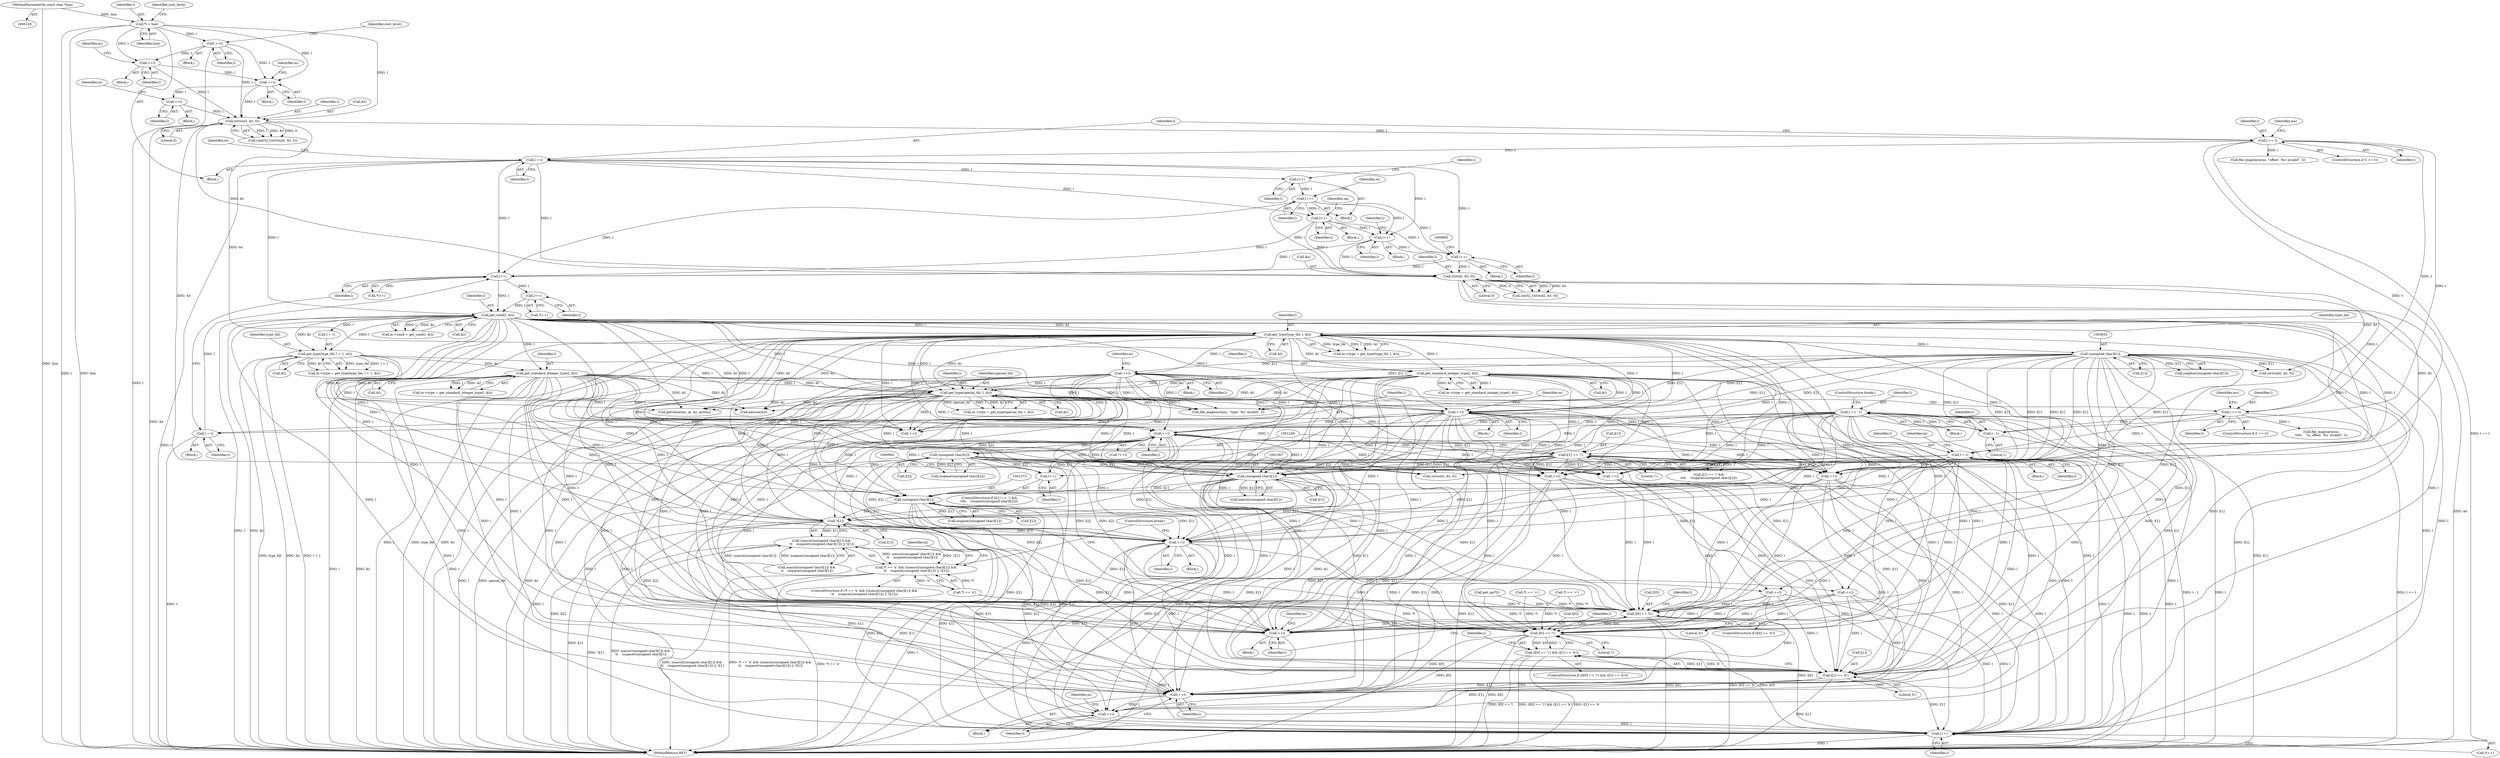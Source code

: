 digraph "0_file_4a284c89d6ef11aca34da65da7d673050a5ea320@array" {
"1001377" [label="(Call,!l[1])"];
"1000856" [label="(Call,get_type(special_tbl, l, &l))"];
"1000832" [label="(Call,(unsigned char)l[1])"];
"1000798" [label="(Call,get_type(type_tbl, l, &l))"];
"1000731" [label="(Call,get_cond(l, &l))"];
"1000485" [label="(Call,l = t)"];
"1000472" [label="(Call,l == t)"];
"1000466" [label="(Call,strtoul(l, &t, 0))"];
"1000400" [label="(Call,++l)"];
"1000159" [label="(Call,++l)"];
"1000143" [label="(Call,*l = line)"];
"1000132" [label="(MethodParameterIn,const char *line)"];
"1000387" [label="(Call,++l)"];
"1000430" [label="(Call,++l)"];
"1000714" [label="(Call,l++)"];
"1000703" [label="(Call,l++)"];
"1000696" [label="(Call,l = t)"];
"1000683" [label="(Call,l == t)"];
"1000677" [label="(Call,strtol(l, &t, 0))"];
"1000609" [label="(Call,l++)"];
"1000511" [label="(Call,l++)"];
"1000627" [label="(Call,l++)"];
"1000657" [label="(Call,l++)"];
"1000644" [label="(Call,l++)"];
"1000843" [label="(Call,++l)"];
"1000819" [label="(Call,get_standard_integer_type(l, &l))"];
"1000777" [label="(Call,get_standard_integer_type(l, &l))"];
"1000759" [label="(Call,get_type(type_tbl, l + 1, &l))"];
"1001047" [label="(Call,l = t - 1)"];
"1001049" [label="(Call,t - 1)"];
"1000966" [label="(Call,l = t)"];
"1000996" [label="(Call,++l)"];
"1001248" [label="(Call,(unsigned char)l[2])"];
"1001241" [label="(Call,l[1] == '/')"];
"1000913" [label="(Call,++l)"];
"1001253" [label="(Call,l++)"];
"1001366" [label="(Call,(unsigned char)l[1])"];
"1001372" [label="(Call,(unsigned char)l[1])"];
"1001363" [label="(Call,(isascii((unsigned char)l[1]) && \n\t\t    isspace((unsigned char)l[1])) || !l[1])"];
"1001358" [label="(Call,*l == 'x' && ((isascii((unsigned char)l[1]) && \n\t\t    isspace((unsigned char)l[1])) || !l[1]))"];
"1001388" [label="(Call,++l)"];
"1001409" [label="(Call,l[0] == '\b')"];
"1001415" [label="(Call,++l)"];
"1001459" [label="(Call,l++)"];
"1001425" [label="(Call,l[0] == '\\')"];
"1001424" [label="(Call,(l[0] == '\\') && (l[1] == 'b'))"];
"1001436" [label="(Call,++l)"];
"1001438" [label="(Call,++l)"];
"1001430" [label="(Call,l[1] == 'b')"];
"1000799" [label="(Identifier,type_tbl)"];
"1000704" [label="(Identifier,l)"];
"1000487" [label="(Identifier,t)"];
"1000773" [label="(Call,m->type = get_standard_integer_type(l, &l))"];
"1000913" [label="(Call,++l)"];
"1000481" [label="(Call,file_magwarn(ms, \"offset `%s' invalid\", l))"];
"1000858" [label="(Identifier,l)"];
"1001294" [label="(Call,++l)"];
"1001033" [label="(Call,strtoul(l, &t, 0))"];
"1001460" [label="(Identifier,l)"];
"1000856" [label="(Call,get_type(special_tbl, l, &l))"];
"1000670" [label="(Block,)"];
"1001378" [label="(Call,l[1])"];
"1000466" [label="(Call,strtoul(l, &t, 0))"];
"1000160" [label="(Identifier,l)"];
"1000609" [label="(Call,l++)"];
"1001423" [label="(ControlStructure,if ((l[0] == '\\') && (l[1] == 'b')))"];
"1000891" [label="(Block,)"];
"1001434" [label="(Literal,'b')"];
"1000837" [label="(Block,)"];
"1000132" [label="(MethodParameterIn,const char *line)"];
"1000431" [label="(Identifier,l)"];
"1001241" [label="(Call,l[1] == '/')"];
"1000678" [label="(Identifier,l)"];
"1000404" [label="(Identifier,m)"];
"1000645" [label="(Identifier,l)"];
"1001248" [label="(Call,(unsigned char)l[2])"];
"1001435" [label="(Block,)"];
"1000627" [label="(Call,l++)"];
"1000755" [label="(Call,m->type = get_type(type_tbl, l + 1, &l))"];
"1000485" [label="(Call,l = t)"];
"1000677" [label="(Call,strtol(l, &t, 0))"];
"1000777" [label="(Call,get_standard_integer_type(l, &l))"];
"1001426" [label="(Call,l[0])"];
"1001049" [label="(Call,t - 1)"];
"1000697" [label="(Identifier,l)"];
"1000820" [label="(Identifier,l)"];
"1000936" [label="(Call,get_op(*l))"];
"1000948" [label="(Block,)"];
"1000657" [label="(Call,l++)"];
"1000843" [label="(Call,++l)"];
"1000966" [label="(Call,l = t)"];
"1001415" [label="(Call,++l)"];
"1000761" [label="(Call,l + 1)"];
"1001439" [label="(Identifier,l)"];
"1000151" [label="(Identifier,cont_level)"];
"1000732" [label="(Identifier,l)"];
"1000388" [label="(Identifier,l)"];
"1001253" [label="(Call,l++)"];
"1000491" [label="(Identifier,m)"];
"1000675" [label="(Call,(int32_t)strtol(l, &t, 0))"];
"1000801" [label="(Call,&l)"];
"1001534" [label="(MethodReturn,RET)"];
"1000658" [label="(Identifier,l)"];
"1000731" [label="(Call,get_cond(l, &l))"];
"1001247" [label="(Call,isspace((unsigned char)l[2]))"];
"1000760" [label="(Identifier,type_tbl)"];
"1000713" [label="(Call,*l++)"];
"1001384" [label="(Identifier,m)"];
"1001389" [label="(Identifier,l)"];
"1001363" [label="(Call,(isascii((unsigned char)l[1]) && \n\t\t    isspace((unsigned char)l[1])) || !l[1])"];
"1001410" [label="(Call,l[0])"];
"1000794" [label="(Call,m->type = get_type(type_tbl, l, &l))"];
"1001381" [label="(Block,)"];
"1000696" [label="(Call,l = t)"];
"1001458" [label="(Call,*l++)"];
"1000387" [label="(Call,++l)"];
"1000681" [label="(Literal,0)"];
"1001424" [label="(Call,(l[0] == '\\') && (l[1] == 'b'))"];
"1001459" [label="(Call,l++)"];
"1000467" [label="(Identifier,l)"];
"1000515" [label="(Identifier,l)"];
"1000401" [label="(Identifier,l)"];
"1001432" [label="(Identifier,l)"];
"1000689" [label="(Identifier,ms)"];
"1001409" [label="(Call,l[0] == '\b')"];
"1000471" [label="(ControlStructure,if (l == t))"];
"1000961" [label="(Call,strtoull(l, &t, 0))"];
"1000778" [label="(Identifier,l)"];
"1000486" [label="(Identifier,l)"];
"1000995" [label="(Call,*++l)"];
"1000703" [label="(Call,l++)"];
"1001368" [label="(Call,l[1])"];
"1001050" [label="(Identifier,t)"];
"1001447" [label="(Identifier,i)"];
"1000472" [label="(Call,l == t)"];
"1000715" [label="(Identifier,l)"];
"1000727" [label="(Call,m->cond = get_cond(l, &l))"];
"1001333" [label="(Call,*l == '=')"];
"1001254" [label="(Identifier,l)"];
"1000714" [label="(Call,l++)"];
"1000649" [label="(Identifier,l)"];
"1001358" [label="(Call,*l == 'x' && ((isascii((unsigned char)l[1]) && \n\t\t    isspace((unsigned char)l[1])) || !l[1]))"];
"1001366" [label="(Call,(unsigned char)l[1])"];
"1000682" [label="(ControlStructure,if (l == t))"];
"1000464" [label="(Call,(uint32_t)strtoul(l, &t, 0))"];
"1001240" [label="(Call,l[1] == '/' &&\n\t\t\t\t    !isspace((unsigned char)l[2]))"];
"1001318" [label="(Call,++l)"];
"1000834" [label="(Call,l[1])"];
"1000684" [label="(Identifier,l)"];
"1001442" [label="(Identifier,m)"];
"1000158" [label="(Block,)"];
"1000698" [label="(Identifier,t)"];
"1000473" [label="(Identifier,l)"];
"1001430" [label="(Call,l[1] == 'b')"];
"1000512" [label="(Identifier,l)"];
"1001371" [label="(Call,isspace((unsigned char)l[1]))"];
"1001427" [label="(Identifier,l)"];
"1000468" [label="(Call,&t)"];
"1001438" [label="(Call,++l)"];
"1001052" [label="(ControlStructure,break;)"];
"1000683" [label="(Call,l == t)"];
"1000968" [label="(Identifier,t)"];
"1001413" [label="(Literal,'\b')"];
"1000702" [label="(Call,*l++)"];
"1001051" [label="(Literal,1)"];
"1000815" [label="(Call,m->type = get_standard_integer_type(l, &l))"];
"1000967" [label="(Identifier,l)"];
"1000692" [label="(Call,file_magwarn(ms,\n\t\t\t\t\t    \"in_offset `%s' invalid\", l))"];
"1000159" [label="(Call,++l)"];
"1000162" [label="(Identifier,cont_level)"];
"1001242" [label="(Call,l[1])"];
"1001338" [label="(Call,++l)"];
"1000759" [label="(Call,get_type(type_tbl, l + 1, &l))"];
"1001431" [label="(Call,l[1])"];
"1001398" [label="(Call,getvalue(ms, m, &l, action))"];
"1000434" [label="(Identifier,m)"];
"1001048" [label="(Identifier,l)"];
"1001245" [label="(Literal,'/')"];
"1000852" [label="(Call,m->type = get_type(special_tbl, l, &l))"];
"1000144" [label="(Identifier,l)"];
"1000832" [label="(Call,(unsigned char)l[1])"];
"1000638" [label="(Block,)"];
"1000470" [label="(Literal,0)"];
"1001390" [label="(ControlStructure,break;)"];
"1000474" [label="(Identifier,t)"];
"1000430" [label="(Call,++l)"];
"1001357" [label="(ControlStructure,if (*l == 'x' && ((isascii((unsigned char)l[1]) && \n\t\t    isspace((unsigned char)l[1])) || !l[1])))"];
"1000628" [label="(Identifier,l)"];
"1001330" [label="(Call,++l)"];
"1001414" [label="(Block,)"];
"1001437" [label="(Identifier,l)"];
"1000977" [label="(Call,eatsize(&l))"];
"1001388" [label="(Call,++l)"];
"1000610" [label="(Identifier,l)"];
"1000848" [label="(Identifier,m)"];
"1000733" [label="(Call,&l)"];
"1000644" [label="(Call,l++)"];
"1001365" [label="(Call,isascii((unsigned char)l[1]))"];
"1001047" [label="(Call,l = t - 1)"];
"1000651" [label="(Block,)"];
"1000914" [label="(Identifier,l)"];
"1000145" [label="(Identifier,line)"];
"1000821" [label="(Call,&l)"];
"1001297" [label="(Call,*l == '=')"];
"1000859" [label="(Call,&l)"];
"1001377" [label="(Call,!l[1])"];
"1000386" [label="(Block,)"];
"1000685" [label="(Identifier,t)"];
"1000764" [label="(Call,&l)"];
"1000478" [label="(Identifier,ms)"];
"1000510" [label="(Block,)"];
"1000874" [label="(Call,file_magwarn(ms, \"type `%s' invalid\", l))"];
"1000400" [label="(Call,++l)"];
"1000613" [label="(Identifier,m)"];
"1000800" [label="(Identifier,l)"];
"1001429" [label="(Literal,'\\')"];
"1000511" [label="(Call,l++)"];
"1000143" [label="(Call,*l = line)"];
"1001425" [label="(Call,l[0] == '\\')"];
"1001239" [label="(ControlStructure,if (l[1] == '/' &&\n\t\t\t\t    !isspace((unsigned char)l[2])))"];
"1000798" [label="(Call,get_type(type_tbl, l, &l))"];
"1000399" [label="(Block,)"];
"1000917" [label="(Identifier,m)"];
"1001419" [label="(Identifier,m)"];
"1000819" [label="(Call,get_standard_integer_type(l, &l))"];
"1001348" [label="(Call,++l)"];
"1000831" [label="(Call,isalpha((unsigned char)l[1]))"];
"1000971" [label="(Identifier,m)"];
"1001364" [label="(Call,isascii((unsigned char)l[1]) && \n\t\t    isspace((unsigned char)l[1]))"];
"1000996" [label="(Call,++l)"];
"1001359" [label="(Call,*l == 'x')"];
"1000779" [label="(Call,&l)"];
"1000135" [label="(Block,)"];
"1000429" [label="(Block,)"];
"1000844" [label="(Identifier,l)"];
"1000632" [label="(Identifier,op)"];
"1000391" [label="(Identifier,m)"];
"1000621" [label="(Block,)"];
"1000997" [label="(Identifier,l)"];
"1001002" [label="(Block,)"];
"1001374" [label="(Call,l[1])"];
"1001372" [label="(Call,(unsigned char)l[1])"];
"1000950" [label="(Call,++l)"];
"1001436" [label="(Call,++l)"];
"1001408" [label="(ControlStructure,if (l[0] == '\b'))"];
"1000857" [label="(Identifier,special_tbl)"];
"1001416" [label="(Identifier,l)"];
"1000679" [label="(Call,&t)"];
"1001250" [label="(Call,l[2])"];
"1001377" -> "1001363"  [label="AST: "];
"1001377" -> "1001378"  [label="CFG: "];
"1001378" -> "1001377"  [label="AST: "];
"1001363" -> "1001377"  [label="CFG: "];
"1001377" -> "1001534"  [label="DDG: l[1]"];
"1001377" -> "1001363"  [label="DDG: l[1]"];
"1000856" -> "1001377"  [label="DDG: l"];
"1000843" -> "1001377"  [label="DDG: l"];
"1001047" -> "1001377"  [label="DDG: l"];
"1000819" -> "1001377"  [label="DDG: l"];
"1000966" -> "1001377"  [label="DDG: l"];
"1000996" -> "1001377"  [label="DDG: l"];
"1000798" -> "1001377"  [label="DDG: l"];
"1000913" -> "1001377"  [label="DDG: l"];
"1001366" -> "1001377"  [label="DDG: l[1]"];
"1001372" -> "1001377"  [label="DDG: l[1]"];
"1000777" -> "1001377"  [label="DDG: l"];
"1000731" -> "1001377"  [label="DDG: l"];
"1001377" -> "1001388"  [label="DDG: l[1]"];
"1001377" -> "1001415"  [label="DDG: l[1]"];
"1001377" -> "1001430"  [label="DDG: l[1]"];
"1001377" -> "1001436"  [label="DDG: l[1]"];
"1001377" -> "1001438"  [label="DDG: l[1]"];
"1001377" -> "1001459"  [label="DDG: l[1]"];
"1000856" -> "1000852"  [label="AST: "];
"1000856" -> "1000859"  [label="CFG: "];
"1000857" -> "1000856"  [label="AST: "];
"1000858" -> "1000856"  [label="AST: "];
"1000859" -> "1000856"  [label="AST: "];
"1000852" -> "1000856"  [label="CFG: "];
"1000856" -> "1001534"  [label="DDG: l"];
"1000856" -> "1001534"  [label="DDG: special_tbl"];
"1000856" -> "1001534"  [label="DDG: &l"];
"1000856" -> "1000852"  [label="DDG: special_tbl"];
"1000856" -> "1000852"  [label="DDG: l"];
"1000856" -> "1000852"  [label="DDG: &l"];
"1000832" -> "1000856"  [label="DDG: l[1]"];
"1000843" -> "1000856"  [label="DDG: l"];
"1000819" -> "1000856"  [label="DDG: l"];
"1000819" -> "1000856"  [label="DDG: &l"];
"1000798" -> "1000856"  [label="DDG: l"];
"1000798" -> "1000856"  [label="DDG: &l"];
"1000777" -> "1000856"  [label="DDG: l"];
"1000777" -> "1000856"  [label="DDG: &l"];
"1000731" -> "1000856"  [label="DDG: l"];
"1000759" -> "1000856"  [label="DDG: &l"];
"1000856" -> "1000874"  [label="DDG: l"];
"1000856" -> "1000913"  [label="DDG: l"];
"1000856" -> "1000950"  [label="DDG: l"];
"1000856" -> "1000977"  [label="DDG: &l"];
"1000856" -> "1000996"  [label="DDG: l"];
"1000856" -> "1001294"  [label="DDG: l"];
"1000856" -> "1001330"  [label="DDG: l"];
"1000856" -> "1001348"  [label="DDG: l"];
"1000856" -> "1001366"  [label="DDG: l"];
"1000856" -> "1001372"  [label="DDG: l"];
"1000856" -> "1001388"  [label="DDG: l"];
"1000856" -> "1001398"  [label="DDG: &l"];
"1000856" -> "1001409"  [label="DDG: l"];
"1000856" -> "1001415"  [label="DDG: l"];
"1000856" -> "1001425"  [label="DDG: l"];
"1000856" -> "1001430"  [label="DDG: l"];
"1000856" -> "1001436"  [label="DDG: l"];
"1000856" -> "1001459"  [label="DDG: l"];
"1000832" -> "1000831"  [label="AST: "];
"1000832" -> "1000834"  [label="CFG: "];
"1000833" -> "1000832"  [label="AST: "];
"1000834" -> "1000832"  [label="AST: "];
"1000831" -> "1000832"  [label="CFG: "];
"1000832" -> "1001534"  [label="DDG: l[1]"];
"1000832" -> "1000831"  [label="DDG: l[1]"];
"1000798" -> "1000832"  [label="DDG: l"];
"1000832" -> "1000843"  [label="DDG: l[1]"];
"1000832" -> "1000874"  [label="DDG: l[1]"];
"1000832" -> "1000913"  [label="DDG: l[1]"];
"1000832" -> "1000950"  [label="DDG: l[1]"];
"1000832" -> "1000961"  [label="DDG: l[1]"];
"1000832" -> "1000996"  [label="DDG: l[1]"];
"1000832" -> "1001033"  [label="DDG: l[1]"];
"1000832" -> "1001241"  [label="DDG: l[1]"];
"1000832" -> "1001294"  [label="DDG: l[1]"];
"1000832" -> "1001318"  [label="DDG: l[1]"];
"1000832" -> "1001330"  [label="DDG: l[1]"];
"1000832" -> "1001338"  [label="DDG: l[1]"];
"1000832" -> "1001348"  [label="DDG: l[1]"];
"1000832" -> "1001366"  [label="DDG: l[1]"];
"1000832" -> "1001388"  [label="DDG: l[1]"];
"1000832" -> "1001415"  [label="DDG: l[1]"];
"1000832" -> "1001430"  [label="DDG: l[1]"];
"1000832" -> "1001436"  [label="DDG: l[1]"];
"1000832" -> "1001438"  [label="DDG: l[1]"];
"1000832" -> "1001459"  [label="DDG: l[1]"];
"1000798" -> "1000794"  [label="AST: "];
"1000798" -> "1000801"  [label="CFG: "];
"1000799" -> "1000798"  [label="AST: "];
"1000800" -> "1000798"  [label="AST: "];
"1000801" -> "1000798"  [label="AST: "];
"1000794" -> "1000798"  [label="CFG: "];
"1000798" -> "1001534"  [label="DDG: l"];
"1000798" -> "1001534"  [label="DDG: type_tbl"];
"1000798" -> "1001534"  [label="DDG: &l"];
"1000798" -> "1000794"  [label="DDG: type_tbl"];
"1000798" -> "1000794"  [label="DDG: l"];
"1000798" -> "1000794"  [label="DDG: &l"];
"1000731" -> "1000798"  [label="DDG: l"];
"1000731" -> "1000798"  [label="DDG: &l"];
"1000798" -> "1000819"  [label="DDG: l"];
"1000798" -> "1000819"  [label="DDG: &l"];
"1000798" -> "1000843"  [label="DDG: l"];
"1000798" -> "1000874"  [label="DDG: l"];
"1000798" -> "1000913"  [label="DDG: l"];
"1000798" -> "1000950"  [label="DDG: l"];
"1000798" -> "1000977"  [label="DDG: &l"];
"1000798" -> "1000996"  [label="DDG: l"];
"1000798" -> "1001294"  [label="DDG: l"];
"1000798" -> "1001330"  [label="DDG: l"];
"1000798" -> "1001348"  [label="DDG: l"];
"1000798" -> "1001366"  [label="DDG: l"];
"1000798" -> "1001372"  [label="DDG: l"];
"1000798" -> "1001388"  [label="DDG: l"];
"1000798" -> "1001398"  [label="DDG: &l"];
"1000798" -> "1001409"  [label="DDG: l"];
"1000798" -> "1001415"  [label="DDG: l"];
"1000798" -> "1001425"  [label="DDG: l"];
"1000798" -> "1001430"  [label="DDG: l"];
"1000798" -> "1001436"  [label="DDG: l"];
"1000798" -> "1001459"  [label="DDG: l"];
"1000731" -> "1000727"  [label="AST: "];
"1000731" -> "1000733"  [label="CFG: "];
"1000732" -> "1000731"  [label="AST: "];
"1000733" -> "1000731"  [label="AST: "];
"1000727" -> "1000731"  [label="CFG: "];
"1000731" -> "1001534"  [label="DDG: l"];
"1000731" -> "1001534"  [label="DDG: &l"];
"1000731" -> "1000727"  [label="DDG: l"];
"1000731" -> "1000727"  [label="DDG: &l"];
"1000485" -> "1000731"  [label="DDG: l"];
"1000714" -> "1000731"  [label="DDG: l"];
"1000703" -> "1000731"  [label="DDG: l"];
"1000731" -> "1000759"  [label="DDG: l"];
"1000731" -> "1000759"  [label="DDG: &l"];
"1000731" -> "1000761"  [label="DDG: l"];
"1000731" -> "1000777"  [label="DDG: l"];
"1000731" -> "1000874"  [label="DDG: l"];
"1000731" -> "1000913"  [label="DDG: l"];
"1000731" -> "1000950"  [label="DDG: l"];
"1000731" -> "1000996"  [label="DDG: l"];
"1000731" -> "1001294"  [label="DDG: l"];
"1000731" -> "1001330"  [label="DDG: l"];
"1000731" -> "1001348"  [label="DDG: l"];
"1000731" -> "1001366"  [label="DDG: l"];
"1000731" -> "1001372"  [label="DDG: l"];
"1000731" -> "1001388"  [label="DDG: l"];
"1000731" -> "1001409"  [label="DDG: l"];
"1000731" -> "1001415"  [label="DDG: l"];
"1000731" -> "1001425"  [label="DDG: l"];
"1000731" -> "1001430"  [label="DDG: l"];
"1000731" -> "1001436"  [label="DDG: l"];
"1000731" -> "1001459"  [label="DDG: l"];
"1000485" -> "1000135"  [label="AST: "];
"1000485" -> "1000487"  [label="CFG: "];
"1000486" -> "1000485"  [label="AST: "];
"1000487" -> "1000485"  [label="AST: "];
"1000491" -> "1000485"  [label="CFG: "];
"1000485" -> "1001534"  [label="DDG: t"];
"1000472" -> "1000485"  [label="DDG: t"];
"1000485" -> "1000511"  [label="DDG: l"];
"1000485" -> "1000627"  [label="DDG: l"];
"1000485" -> "1000644"  [label="DDG: l"];
"1000485" -> "1000657"  [label="DDG: l"];
"1000485" -> "1000677"  [label="DDG: l"];
"1000485" -> "1000703"  [label="DDG: l"];
"1000472" -> "1000471"  [label="AST: "];
"1000472" -> "1000474"  [label="CFG: "];
"1000473" -> "1000472"  [label="AST: "];
"1000474" -> "1000472"  [label="AST: "];
"1000478" -> "1000472"  [label="CFG: "];
"1000486" -> "1000472"  [label="CFG: "];
"1000472" -> "1001534"  [label="DDG: l == t"];
"1000466" -> "1000472"  [label="DDG: l"];
"1000472" -> "1000481"  [label="DDG: l"];
"1000472" -> "1000683"  [label="DDG: t"];
"1000472" -> "1000966"  [label="DDG: t"];
"1000472" -> "1001049"  [label="DDG: t"];
"1000466" -> "1000464"  [label="AST: "];
"1000466" -> "1000470"  [label="CFG: "];
"1000467" -> "1000466"  [label="AST: "];
"1000468" -> "1000466"  [label="AST: "];
"1000470" -> "1000466"  [label="AST: "];
"1000464" -> "1000466"  [label="CFG: "];
"1000466" -> "1001534"  [label="DDG: &t"];
"1000466" -> "1000464"  [label="DDG: l"];
"1000466" -> "1000464"  [label="DDG: &t"];
"1000466" -> "1000464"  [label="DDG: 0"];
"1000400" -> "1000466"  [label="DDG: l"];
"1000159" -> "1000466"  [label="DDG: l"];
"1000143" -> "1000466"  [label="DDG: l"];
"1000387" -> "1000466"  [label="DDG: l"];
"1000430" -> "1000466"  [label="DDG: l"];
"1000466" -> "1000677"  [label="DDG: &t"];
"1000466" -> "1000961"  [label="DDG: &t"];
"1000466" -> "1001033"  [label="DDG: &t"];
"1000400" -> "1000399"  [label="AST: "];
"1000400" -> "1000401"  [label="CFG: "];
"1000401" -> "1000400"  [label="AST: "];
"1000404" -> "1000400"  [label="CFG: "];
"1000159" -> "1000400"  [label="DDG: l"];
"1000143" -> "1000400"  [label="DDG: l"];
"1000387" -> "1000400"  [label="DDG: l"];
"1000400" -> "1000430"  [label="DDG: l"];
"1000159" -> "1000158"  [label="AST: "];
"1000159" -> "1000160"  [label="CFG: "];
"1000160" -> "1000159"  [label="AST: "];
"1000162" -> "1000159"  [label="CFG: "];
"1000159" -> "1001534"  [label="DDG: l"];
"1000143" -> "1000159"  [label="DDG: l"];
"1000159" -> "1000387"  [label="DDG: l"];
"1000143" -> "1000135"  [label="AST: "];
"1000143" -> "1000145"  [label="CFG: "];
"1000144" -> "1000143"  [label="AST: "];
"1000145" -> "1000143"  [label="AST: "];
"1000151" -> "1000143"  [label="CFG: "];
"1000143" -> "1001534"  [label="DDG: l"];
"1000143" -> "1001534"  [label="DDG: line"];
"1000132" -> "1000143"  [label="DDG: line"];
"1000143" -> "1000387"  [label="DDG: l"];
"1000132" -> "1000129"  [label="AST: "];
"1000132" -> "1001534"  [label="DDG: line"];
"1000387" -> "1000386"  [label="AST: "];
"1000387" -> "1000388"  [label="CFG: "];
"1000388" -> "1000387"  [label="AST: "];
"1000391" -> "1000387"  [label="CFG: "];
"1000430" -> "1000429"  [label="AST: "];
"1000430" -> "1000431"  [label="CFG: "];
"1000431" -> "1000430"  [label="AST: "];
"1000434" -> "1000430"  [label="CFG: "];
"1000714" -> "1000713"  [label="AST: "];
"1000714" -> "1000715"  [label="CFG: "];
"1000715" -> "1000714"  [label="AST: "];
"1000713" -> "1000714"  [label="CFG: "];
"1000703" -> "1000714"  [label="DDG: l"];
"1000703" -> "1000702"  [label="AST: "];
"1000703" -> "1000704"  [label="CFG: "];
"1000704" -> "1000703"  [label="AST: "];
"1000702" -> "1000703"  [label="CFG: "];
"1000696" -> "1000703"  [label="DDG: l"];
"1000609" -> "1000703"  [label="DDG: l"];
"1000627" -> "1000703"  [label="DDG: l"];
"1000657" -> "1000703"  [label="DDG: l"];
"1000644" -> "1000703"  [label="DDG: l"];
"1000696" -> "1000670"  [label="AST: "];
"1000696" -> "1000698"  [label="CFG: "];
"1000697" -> "1000696"  [label="AST: "];
"1000698" -> "1000696"  [label="AST: "];
"1000704" -> "1000696"  [label="CFG: "];
"1000696" -> "1001534"  [label="DDG: t"];
"1000683" -> "1000696"  [label="DDG: t"];
"1000683" -> "1000682"  [label="AST: "];
"1000683" -> "1000685"  [label="CFG: "];
"1000684" -> "1000683"  [label="AST: "];
"1000685" -> "1000683"  [label="AST: "];
"1000689" -> "1000683"  [label="CFG: "];
"1000697" -> "1000683"  [label="CFG: "];
"1000683" -> "1001534"  [label="DDG: l == t"];
"1000677" -> "1000683"  [label="DDG: l"];
"1000683" -> "1000692"  [label="DDG: l"];
"1000683" -> "1000966"  [label="DDG: t"];
"1000683" -> "1001049"  [label="DDG: t"];
"1000677" -> "1000675"  [label="AST: "];
"1000677" -> "1000681"  [label="CFG: "];
"1000678" -> "1000677"  [label="AST: "];
"1000679" -> "1000677"  [label="AST: "];
"1000681" -> "1000677"  [label="AST: "];
"1000675" -> "1000677"  [label="CFG: "];
"1000677" -> "1001534"  [label="DDG: &t"];
"1000677" -> "1000675"  [label="DDG: l"];
"1000677" -> "1000675"  [label="DDG: &t"];
"1000677" -> "1000675"  [label="DDG: 0"];
"1000609" -> "1000677"  [label="DDG: l"];
"1000627" -> "1000677"  [label="DDG: l"];
"1000657" -> "1000677"  [label="DDG: l"];
"1000644" -> "1000677"  [label="DDG: l"];
"1000677" -> "1000961"  [label="DDG: &t"];
"1000677" -> "1001033"  [label="DDG: &t"];
"1000609" -> "1000510"  [label="AST: "];
"1000609" -> "1000610"  [label="CFG: "];
"1000610" -> "1000609"  [label="AST: "];
"1000613" -> "1000609"  [label="CFG: "];
"1000511" -> "1000609"  [label="DDG: l"];
"1000609" -> "1000627"  [label="DDG: l"];
"1000609" -> "1000644"  [label="DDG: l"];
"1000609" -> "1000657"  [label="DDG: l"];
"1000511" -> "1000510"  [label="AST: "];
"1000511" -> "1000512"  [label="CFG: "];
"1000512" -> "1000511"  [label="AST: "];
"1000515" -> "1000511"  [label="CFG: "];
"1000627" -> "1000621"  [label="AST: "];
"1000627" -> "1000628"  [label="CFG: "];
"1000628" -> "1000627"  [label="AST: "];
"1000632" -> "1000627"  [label="CFG: "];
"1000627" -> "1000644"  [label="DDG: l"];
"1000627" -> "1000657"  [label="DDG: l"];
"1000657" -> "1000651"  [label="AST: "];
"1000657" -> "1000658"  [label="CFG: "];
"1000658" -> "1000657"  [label="AST: "];
"1000663" -> "1000657"  [label="CFG: "];
"1000644" -> "1000657"  [label="DDG: l"];
"1000644" -> "1000638"  [label="AST: "];
"1000644" -> "1000645"  [label="CFG: "];
"1000645" -> "1000644"  [label="AST: "];
"1000649" -> "1000644"  [label="CFG: "];
"1000843" -> "1000837"  [label="AST: "];
"1000843" -> "1000844"  [label="CFG: "];
"1000844" -> "1000843"  [label="AST: "];
"1000848" -> "1000843"  [label="CFG: "];
"1000843" -> "1001534"  [label="DDG: l"];
"1000843" -> "1000874"  [label="DDG: l"];
"1000843" -> "1000913"  [label="DDG: l"];
"1000843" -> "1000950"  [label="DDG: l"];
"1000843" -> "1000996"  [label="DDG: l"];
"1000843" -> "1001294"  [label="DDG: l"];
"1000843" -> "1001330"  [label="DDG: l"];
"1000843" -> "1001348"  [label="DDG: l"];
"1000843" -> "1001366"  [label="DDG: l"];
"1000843" -> "1001372"  [label="DDG: l"];
"1000843" -> "1001388"  [label="DDG: l"];
"1000843" -> "1001409"  [label="DDG: l"];
"1000843" -> "1001415"  [label="DDG: l"];
"1000843" -> "1001425"  [label="DDG: l"];
"1000843" -> "1001430"  [label="DDG: l"];
"1000843" -> "1001436"  [label="DDG: l"];
"1000843" -> "1001459"  [label="DDG: l"];
"1000819" -> "1000815"  [label="AST: "];
"1000819" -> "1000821"  [label="CFG: "];
"1000820" -> "1000819"  [label="AST: "];
"1000821" -> "1000819"  [label="AST: "];
"1000815" -> "1000819"  [label="CFG: "];
"1000819" -> "1001534"  [label="DDG: l"];
"1000819" -> "1001534"  [label="DDG: &l"];
"1000819" -> "1000815"  [label="DDG: l"];
"1000819" -> "1000815"  [label="DDG: &l"];
"1000819" -> "1000874"  [label="DDG: l"];
"1000819" -> "1000913"  [label="DDG: l"];
"1000819" -> "1000950"  [label="DDG: l"];
"1000819" -> "1000977"  [label="DDG: &l"];
"1000819" -> "1000996"  [label="DDG: l"];
"1000819" -> "1001294"  [label="DDG: l"];
"1000819" -> "1001330"  [label="DDG: l"];
"1000819" -> "1001348"  [label="DDG: l"];
"1000819" -> "1001366"  [label="DDG: l"];
"1000819" -> "1001372"  [label="DDG: l"];
"1000819" -> "1001388"  [label="DDG: l"];
"1000819" -> "1001398"  [label="DDG: &l"];
"1000819" -> "1001409"  [label="DDG: l"];
"1000819" -> "1001415"  [label="DDG: l"];
"1000819" -> "1001425"  [label="DDG: l"];
"1000819" -> "1001430"  [label="DDG: l"];
"1000819" -> "1001436"  [label="DDG: l"];
"1000819" -> "1001459"  [label="DDG: l"];
"1000777" -> "1000773"  [label="AST: "];
"1000777" -> "1000779"  [label="CFG: "];
"1000778" -> "1000777"  [label="AST: "];
"1000779" -> "1000777"  [label="AST: "];
"1000773" -> "1000777"  [label="CFG: "];
"1000777" -> "1001534"  [label="DDG: l"];
"1000777" -> "1001534"  [label="DDG: &l"];
"1000777" -> "1000773"  [label="DDG: l"];
"1000777" -> "1000773"  [label="DDG: &l"];
"1000759" -> "1000777"  [label="DDG: &l"];
"1000777" -> "1000874"  [label="DDG: l"];
"1000777" -> "1000913"  [label="DDG: l"];
"1000777" -> "1000950"  [label="DDG: l"];
"1000777" -> "1000977"  [label="DDG: &l"];
"1000777" -> "1000996"  [label="DDG: l"];
"1000777" -> "1001294"  [label="DDG: l"];
"1000777" -> "1001330"  [label="DDG: l"];
"1000777" -> "1001348"  [label="DDG: l"];
"1000777" -> "1001366"  [label="DDG: l"];
"1000777" -> "1001372"  [label="DDG: l"];
"1000777" -> "1001388"  [label="DDG: l"];
"1000777" -> "1001398"  [label="DDG: &l"];
"1000777" -> "1001409"  [label="DDG: l"];
"1000777" -> "1001415"  [label="DDG: l"];
"1000777" -> "1001425"  [label="DDG: l"];
"1000777" -> "1001430"  [label="DDG: l"];
"1000777" -> "1001436"  [label="DDG: l"];
"1000777" -> "1001459"  [label="DDG: l"];
"1000759" -> "1000755"  [label="AST: "];
"1000759" -> "1000764"  [label="CFG: "];
"1000760" -> "1000759"  [label="AST: "];
"1000761" -> "1000759"  [label="AST: "];
"1000764" -> "1000759"  [label="AST: "];
"1000755" -> "1000759"  [label="CFG: "];
"1000759" -> "1001534"  [label="DDG: type_tbl"];
"1000759" -> "1001534"  [label="DDG: &l"];
"1000759" -> "1001534"  [label="DDG: l + 1"];
"1000759" -> "1000755"  [label="DDG: type_tbl"];
"1000759" -> "1000755"  [label="DDG: l + 1"];
"1000759" -> "1000755"  [label="DDG: &l"];
"1000759" -> "1000977"  [label="DDG: &l"];
"1000759" -> "1001398"  [label="DDG: &l"];
"1001047" -> "1001002"  [label="AST: "];
"1001047" -> "1001049"  [label="CFG: "];
"1001048" -> "1001047"  [label="AST: "];
"1001049" -> "1001047"  [label="AST: "];
"1001052" -> "1001047"  [label="CFG: "];
"1001047" -> "1001534"  [label="DDG: t - 1"];
"1001047" -> "1001534"  [label="DDG: l"];
"1001047" -> "1000996"  [label="DDG: l"];
"1001049" -> "1001047"  [label="DDG: t"];
"1001049" -> "1001047"  [label="DDG: 1"];
"1001047" -> "1001241"  [label="DDG: l"];
"1001047" -> "1001248"  [label="DDG: l"];
"1001047" -> "1001253"  [label="DDG: l"];
"1001047" -> "1001294"  [label="DDG: l"];
"1001047" -> "1001330"  [label="DDG: l"];
"1001047" -> "1001348"  [label="DDG: l"];
"1001047" -> "1001366"  [label="DDG: l"];
"1001047" -> "1001372"  [label="DDG: l"];
"1001047" -> "1001388"  [label="DDG: l"];
"1001047" -> "1001409"  [label="DDG: l"];
"1001047" -> "1001415"  [label="DDG: l"];
"1001047" -> "1001425"  [label="DDG: l"];
"1001047" -> "1001430"  [label="DDG: l"];
"1001047" -> "1001436"  [label="DDG: l"];
"1001047" -> "1001459"  [label="DDG: l"];
"1001049" -> "1001051"  [label="CFG: "];
"1001050" -> "1001049"  [label="AST: "];
"1001051" -> "1001049"  [label="AST: "];
"1001049" -> "1001534"  [label="DDG: t"];
"1000966" -> "1000948"  [label="AST: "];
"1000966" -> "1000968"  [label="CFG: "];
"1000967" -> "1000966"  [label="AST: "];
"1000968" -> "1000966"  [label="AST: "];
"1000971" -> "1000966"  [label="CFG: "];
"1000966" -> "1001534"  [label="DDG: l"];
"1000966" -> "1001534"  [label="DDG: t"];
"1000966" -> "1001294"  [label="DDG: l"];
"1000966" -> "1001330"  [label="DDG: l"];
"1000966" -> "1001348"  [label="DDG: l"];
"1000966" -> "1001366"  [label="DDG: l"];
"1000966" -> "1001372"  [label="DDG: l"];
"1000966" -> "1001388"  [label="DDG: l"];
"1000966" -> "1001409"  [label="DDG: l"];
"1000966" -> "1001415"  [label="DDG: l"];
"1000966" -> "1001425"  [label="DDG: l"];
"1000966" -> "1001430"  [label="DDG: l"];
"1000966" -> "1001436"  [label="DDG: l"];
"1000966" -> "1001459"  [label="DDG: l"];
"1000996" -> "1000995"  [label="AST: "];
"1000996" -> "1000997"  [label="CFG: "];
"1000997" -> "1000996"  [label="AST: "];
"1000995" -> "1000996"  [label="CFG: "];
"1000996" -> "1001534"  [label="DDG: l"];
"1001248" -> "1000996"  [label="DDG: l[2]"];
"1001241" -> "1000996"  [label="DDG: l[1]"];
"1000913" -> "1000996"  [label="DDG: l"];
"1001253" -> "1000996"  [label="DDG: l"];
"1000996" -> "1001033"  [label="DDG: l"];
"1000996" -> "1001241"  [label="DDG: l"];
"1000996" -> "1001248"  [label="DDG: l"];
"1000996" -> "1001253"  [label="DDG: l"];
"1000996" -> "1001294"  [label="DDG: l"];
"1000996" -> "1001330"  [label="DDG: l"];
"1000996" -> "1001348"  [label="DDG: l"];
"1000996" -> "1001366"  [label="DDG: l"];
"1000996" -> "1001372"  [label="DDG: l"];
"1000996" -> "1001388"  [label="DDG: l"];
"1000996" -> "1001409"  [label="DDG: l"];
"1000996" -> "1001415"  [label="DDG: l"];
"1000996" -> "1001425"  [label="DDG: l"];
"1000996" -> "1001430"  [label="DDG: l"];
"1000996" -> "1001436"  [label="DDG: l"];
"1000996" -> "1001459"  [label="DDG: l"];
"1001248" -> "1001247"  [label="AST: "];
"1001248" -> "1001250"  [label="CFG: "];
"1001249" -> "1001248"  [label="AST: "];
"1001250" -> "1001248"  [label="AST: "];
"1001247" -> "1001248"  [label="CFG: "];
"1001248" -> "1001534"  [label="DDG: l[2]"];
"1001248" -> "1001033"  [label="DDG: l[2]"];
"1001248" -> "1001247"  [label="DDG: l[2]"];
"1001248" -> "1001253"  [label="DDG: l[2]"];
"1001248" -> "1001294"  [label="DDG: l[2]"];
"1001248" -> "1001318"  [label="DDG: l[2]"];
"1001248" -> "1001330"  [label="DDG: l[2]"];
"1001248" -> "1001338"  [label="DDG: l[2]"];
"1001248" -> "1001348"  [label="DDG: l[2]"];
"1001248" -> "1001388"  [label="DDG: l[2]"];
"1001248" -> "1001415"  [label="DDG: l[2]"];
"1001248" -> "1001436"  [label="DDG: l[2]"];
"1001248" -> "1001438"  [label="DDG: l[2]"];
"1001248" -> "1001459"  [label="DDG: l[2]"];
"1001241" -> "1001240"  [label="AST: "];
"1001241" -> "1001245"  [label="CFG: "];
"1001242" -> "1001241"  [label="AST: "];
"1001245" -> "1001241"  [label="AST: "];
"1001249" -> "1001241"  [label="CFG: "];
"1001240" -> "1001241"  [label="CFG: "];
"1001241" -> "1001534"  [label="DDG: l[1]"];
"1001241" -> "1001033"  [label="DDG: l[1]"];
"1001241" -> "1001240"  [label="DDG: l[1]"];
"1001241" -> "1001240"  [label="DDG: '/'"];
"1001241" -> "1001253"  [label="DDG: l[1]"];
"1001241" -> "1001294"  [label="DDG: l[1]"];
"1001241" -> "1001318"  [label="DDG: l[1]"];
"1001241" -> "1001330"  [label="DDG: l[1]"];
"1001241" -> "1001338"  [label="DDG: l[1]"];
"1001241" -> "1001348"  [label="DDG: l[1]"];
"1001241" -> "1001366"  [label="DDG: l[1]"];
"1001241" -> "1001388"  [label="DDG: l[1]"];
"1001241" -> "1001415"  [label="DDG: l[1]"];
"1001241" -> "1001430"  [label="DDG: l[1]"];
"1001241" -> "1001436"  [label="DDG: l[1]"];
"1001241" -> "1001438"  [label="DDG: l[1]"];
"1001241" -> "1001459"  [label="DDG: l[1]"];
"1000913" -> "1000891"  [label="AST: "];
"1000913" -> "1000914"  [label="CFG: "];
"1000914" -> "1000913"  [label="AST: "];
"1000917" -> "1000913"  [label="CFG: "];
"1000913" -> "1001534"  [label="DDG: l"];
"1000913" -> "1000950"  [label="DDG: l"];
"1000913" -> "1001294"  [label="DDG: l"];
"1000913" -> "1001330"  [label="DDG: l"];
"1000913" -> "1001348"  [label="DDG: l"];
"1000913" -> "1001366"  [label="DDG: l"];
"1000913" -> "1001372"  [label="DDG: l"];
"1000913" -> "1001388"  [label="DDG: l"];
"1000913" -> "1001409"  [label="DDG: l"];
"1000913" -> "1001415"  [label="DDG: l"];
"1000913" -> "1001425"  [label="DDG: l"];
"1000913" -> "1001430"  [label="DDG: l"];
"1000913" -> "1001436"  [label="DDG: l"];
"1000913" -> "1001459"  [label="DDG: l"];
"1001253" -> "1001239"  [label="AST: "];
"1001253" -> "1001254"  [label="CFG: "];
"1001254" -> "1001253"  [label="AST: "];
"1000994" -> "1001253"  [label="CFG: "];
"1001366" -> "1001365"  [label="AST: "];
"1001366" -> "1001368"  [label="CFG: "];
"1001367" -> "1001366"  [label="AST: "];
"1001368" -> "1001366"  [label="AST: "];
"1001365" -> "1001366"  [label="CFG: "];
"1001366" -> "1001534"  [label="DDG: l[1]"];
"1001366" -> "1001365"  [label="DDG: l[1]"];
"1001366" -> "1001372"  [label="DDG: l[1]"];
"1001366" -> "1001388"  [label="DDG: l[1]"];
"1001366" -> "1001415"  [label="DDG: l[1]"];
"1001366" -> "1001430"  [label="DDG: l[1]"];
"1001366" -> "1001436"  [label="DDG: l[1]"];
"1001366" -> "1001438"  [label="DDG: l[1]"];
"1001366" -> "1001459"  [label="DDG: l[1]"];
"1001372" -> "1001371"  [label="AST: "];
"1001372" -> "1001374"  [label="CFG: "];
"1001373" -> "1001372"  [label="AST: "];
"1001374" -> "1001372"  [label="AST: "];
"1001371" -> "1001372"  [label="CFG: "];
"1001372" -> "1001534"  [label="DDG: l[1]"];
"1001372" -> "1001371"  [label="DDG: l[1]"];
"1001372" -> "1001388"  [label="DDG: l[1]"];
"1001372" -> "1001415"  [label="DDG: l[1]"];
"1001372" -> "1001430"  [label="DDG: l[1]"];
"1001372" -> "1001436"  [label="DDG: l[1]"];
"1001372" -> "1001438"  [label="DDG: l[1]"];
"1001372" -> "1001459"  [label="DDG: l[1]"];
"1001363" -> "1001358"  [label="AST: "];
"1001363" -> "1001364"  [label="CFG: "];
"1001364" -> "1001363"  [label="AST: "];
"1001358" -> "1001363"  [label="CFG: "];
"1001363" -> "1001534"  [label="DDG: !l[1]"];
"1001363" -> "1001534"  [label="DDG: isascii((unsigned char)l[1]) && \n\t\t    isspace((unsigned char)l[1])"];
"1001363" -> "1001358"  [label="DDG: isascii((unsigned char)l[1]) && \n\t\t    isspace((unsigned char)l[1])"];
"1001363" -> "1001358"  [label="DDG: !l[1]"];
"1001364" -> "1001363"  [label="DDG: isascii((unsigned char)l[1])"];
"1001364" -> "1001363"  [label="DDG: isspace((unsigned char)l[1])"];
"1001358" -> "1001357"  [label="AST: "];
"1001358" -> "1001359"  [label="CFG: "];
"1001359" -> "1001358"  [label="AST: "];
"1001384" -> "1001358"  [label="CFG: "];
"1001390" -> "1001358"  [label="CFG: "];
"1001358" -> "1001534"  [label="DDG: *l == 'x'"];
"1001358" -> "1001534"  [label="DDG: (isascii((unsigned char)l[1]) && \n\t\t    isspace((unsigned char)l[1])) || !l[1]"];
"1001358" -> "1001534"  [label="DDG: *l == 'x' && ((isascii((unsigned char)l[1]) && \n\t\t    isspace((unsigned char)l[1])) || !l[1])"];
"1001359" -> "1001358"  [label="DDG: *l"];
"1001359" -> "1001358"  [label="DDG: 'x'"];
"1001388" -> "1001381"  [label="AST: "];
"1001388" -> "1001389"  [label="CFG: "];
"1001389" -> "1001388"  [label="AST: "];
"1001390" -> "1001388"  [label="CFG: "];
"1001388" -> "1001534"  [label="DDG: l"];
"1001388" -> "1001409"  [label="DDG: l"];
"1001388" -> "1001415"  [label="DDG: l"];
"1001388" -> "1001425"  [label="DDG: l"];
"1001388" -> "1001430"  [label="DDG: l"];
"1001388" -> "1001436"  [label="DDG: l"];
"1001388" -> "1001459"  [label="DDG: l"];
"1001409" -> "1001408"  [label="AST: "];
"1001409" -> "1001413"  [label="CFG: "];
"1001410" -> "1001409"  [label="AST: "];
"1001413" -> "1001409"  [label="AST: "];
"1001416" -> "1001409"  [label="CFG: "];
"1001427" -> "1001409"  [label="CFG: "];
"1001409" -> "1001534"  [label="DDG: l[0]"];
"1001409" -> "1001534"  [label="DDG: l[0] == '\b'"];
"1001348" -> "1001409"  [label="DDG: l"];
"1001359" -> "1001409"  [label="DDG: *l"];
"1001338" -> "1001409"  [label="DDG: l"];
"1001333" -> "1001409"  [label="DDG: *l"];
"1001330" -> "1001409"  [label="DDG: l"];
"1001297" -> "1001409"  [label="DDG: *l"];
"1001294" -> "1001409"  [label="DDG: l"];
"1001318" -> "1001409"  [label="DDG: l"];
"1000936" -> "1001409"  [label="DDG: *l"];
"1001409" -> "1001415"  [label="DDG: l[0]"];
"1001409" -> "1001425"  [label="DDG: l[0]"];
"1001409" -> "1001459"  [label="DDG: l[0]"];
"1001415" -> "1001414"  [label="AST: "];
"1001415" -> "1001416"  [label="CFG: "];
"1001416" -> "1001415"  [label="AST: "];
"1001419" -> "1001415"  [label="CFG: "];
"1001348" -> "1001415"  [label="DDG: l"];
"1001330" -> "1001415"  [label="DDG: l"];
"1001294" -> "1001415"  [label="DDG: l"];
"1001318" -> "1001415"  [label="DDG: l"];
"1001338" -> "1001415"  [label="DDG: l"];
"1001415" -> "1001459"  [label="DDG: l"];
"1001459" -> "1001458"  [label="AST: "];
"1001459" -> "1001460"  [label="CFG: "];
"1001460" -> "1001459"  [label="AST: "];
"1001458" -> "1001459"  [label="CFG: "];
"1001459" -> "1001534"  [label="DDG: l"];
"1001430" -> "1001459"  [label="DDG: l[1]"];
"1001294" -> "1001459"  [label="DDG: l"];
"1001438" -> "1001459"  [label="DDG: l"];
"1001348" -> "1001459"  [label="DDG: l"];
"1001318" -> "1001459"  [label="DDG: l"];
"1001338" -> "1001459"  [label="DDG: l"];
"1001330" -> "1001459"  [label="DDG: l"];
"1001425" -> "1001459"  [label="DDG: l[0]"];
"1001425" -> "1001424"  [label="AST: "];
"1001425" -> "1001429"  [label="CFG: "];
"1001426" -> "1001425"  [label="AST: "];
"1001429" -> "1001425"  [label="AST: "];
"1001432" -> "1001425"  [label="CFG: "];
"1001424" -> "1001425"  [label="CFG: "];
"1001425" -> "1001534"  [label="DDG: l[0]"];
"1001425" -> "1001424"  [label="DDG: l[0]"];
"1001425" -> "1001424"  [label="DDG: '\\'"];
"1001348" -> "1001425"  [label="DDG: l"];
"1001359" -> "1001425"  [label="DDG: *l"];
"1001338" -> "1001425"  [label="DDG: l"];
"1001333" -> "1001425"  [label="DDG: *l"];
"1001330" -> "1001425"  [label="DDG: l"];
"1001297" -> "1001425"  [label="DDG: *l"];
"1001294" -> "1001425"  [label="DDG: l"];
"1001318" -> "1001425"  [label="DDG: l"];
"1000936" -> "1001425"  [label="DDG: *l"];
"1001425" -> "1001436"  [label="DDG: l[0]"];
"1001425" -> "1001438"  [label="DDG: l[0]"];
"1001424" -> "1001423"  [label="AST: "];
"1001424" -> "1001430"  [label="CFG: "];
"1001430" -> "1001424"  [label="AST: "];
"1001437" -> "1001424"  [label="CFG: "];
"1001447" -> "1001424"  [label="CFG: "];
"1001424" -> "1001534"  [label="DDG: l[0] == '\\'"];
"1001424" -> "1001534"  [label="DDG: (l[0] == '\\') && (l[1] == 'b')"];
"1001424" -> "1001534"  [label="DDG: l[1] == 'b'"];
"1001430" -> "1001424"  [label="DDG: l[1]"];
"1001430" -> "1001424"  [label="DDG: 'b'"];
"1001436" -> "1001435"  [label="AST: "];
"1001436" -> "1001437"  [label="CFG: "];
"1001437" -> "1001436"  [label="AST: "];
"1001439" -> "1001436"  [label="CFG: "];
"1001348" -> "1001436"  [label="DDG: l"];
"1001430" -> "1001436"  [label="DDG: l[1]"];
"1001294" -> "1001436"  [label="DDG: l"];
"1001318" -> "1001436"  [label="DDG: l"];
"1001338" -> "1001436"  [label="DDG: l"];
"1001330" -> "1001436"  [label="DDG: l"];
"1001436" -> "1001438"  [label="DDG: l"];
"1001438" -> "1001435"  [label="AST: "];
"1001438" -> "1001439"  [label="CFG: "];
"1001439" -> "1001438"  [label="AST: "];
"1001442" -> "1001438"  [label="CFG: "];
"1001430" -> "1001438"  [label="DDG: l[1]"];
"1001430" -> "1001434"  [label="CFG: "];
"1001431" -> "1001430"  [label="AST: "];
"1001434" -> "1001430"  [label="AST: "];
"1001430" -> "1001534"  [label="DDG: l[1]"];
"1001348" -> "1001430"  [label="DDG: l"];
"1001330" -> "1001430"  [label="DDG: l"];
"1001294" -> "1001430"  [label="DDG: l"];
"1001318" -> "1001430"  [label="DDG: l"];
"1001338" -> "1001430"  [label="DDG: l"];
}
